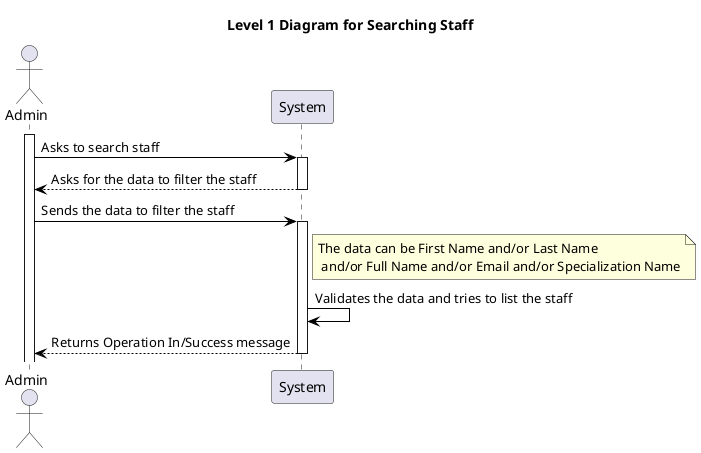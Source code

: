 @startuml level_1

title Level 1 Diagram for Searching Staff

hide empty members

skinparam class {
    BackgroundColor<<valueObject>> #D6EAF8
    BackgroundColor<<root>> #FDEBD0
    BackgroundColor<<service>> #D1F2EB
    BackgroundColor #FEF9E7
    ArrowColor Black
}

skinparam package {
    BackgroundColor #EBF5FB
}

actor Admin as A

activate A
A -> System: Asks to search staff
activate System
System --> A: Asks for the data to filter the staff
deactivate System
A -> System: Sends the data to filter the staff
note right of System: The data can be First Name and/or Last Name\n and/or Full Name and/or Email and/or Specialization Name
activate System
System -> System: Validates the data and tries to list the staff
System --> A: Returns Operation In/Success message
deactivate System

@enduml